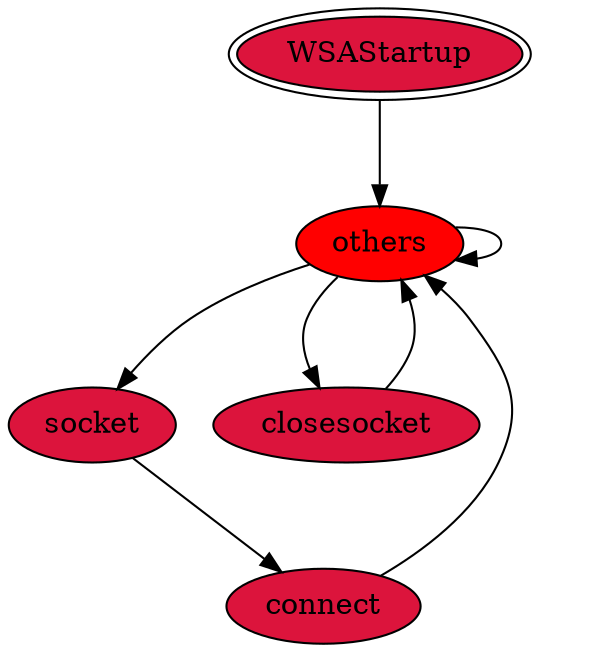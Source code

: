 digraph "./REPORTS/6758/API_PER_CATEGORY/socket_recv.exe_1684_Windows Sockets (Winsock)_API_per_Category_Transition_Matrix" {
	WSAStartup [label=WSAStartup fillcolor=crimson peripheries=2 style=filled]
	others [label=others fillcolor=red style=filled]
	WSAStartup -> others [label=1.0 fontcolor=white]
	others -> others [label=0.9737 fontcolor=white]
	socket [label=socket fillcolor=crimson style=filled]
	others -> socket [label=0.0132 fontcolor=white]
	closesocket [label=closesocket fillcolor=crimson style=filled]
	others -> closesocket [label=0.0132 fontcolor=white]
	connect [label=connect fillcolor=crimson style=filled]
	socket -> connect [label=1.0 fontcolor=white]
	connect -> others [label=1.0 fontcolor=white]
	closesocket -> others [label=1.0 fontcolor=white]
}
